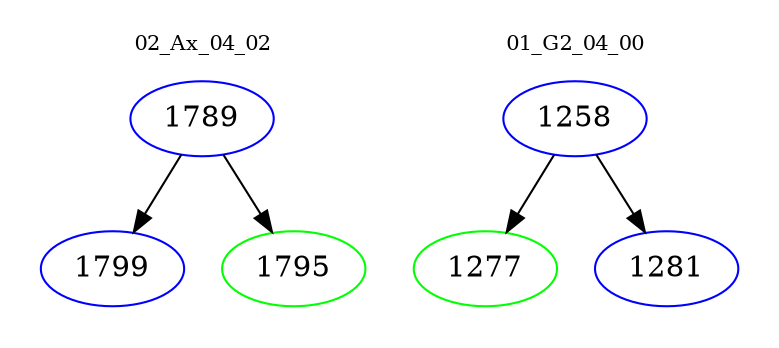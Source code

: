 digraph{
subgraph cluster_0 {
color = white
label = "02_Ax_04_02";
fontsize=10;
T0_1789 [label="1789", color="blue"]
T0_1789 -> T0_1799 [color="black"]
T0_1799 [label="1799", color="blue"]
T0_1789 -> T0_1795 [color="black"]
T0_1795 [label="1795", color="green"]
}
subgraph cluster_1 {
color = white
label = "01_G2_04_00";
fontsize=10;
T1_1258 [label="1258", color="blue"]
T1_1258 -> T1_1277 [color="black"]
T1_1277 [label="1277", color="green"]
T1_1258 -> T1_1281 [color="black"]
T1_1281 [label="1281", color="blue"]
}
}
